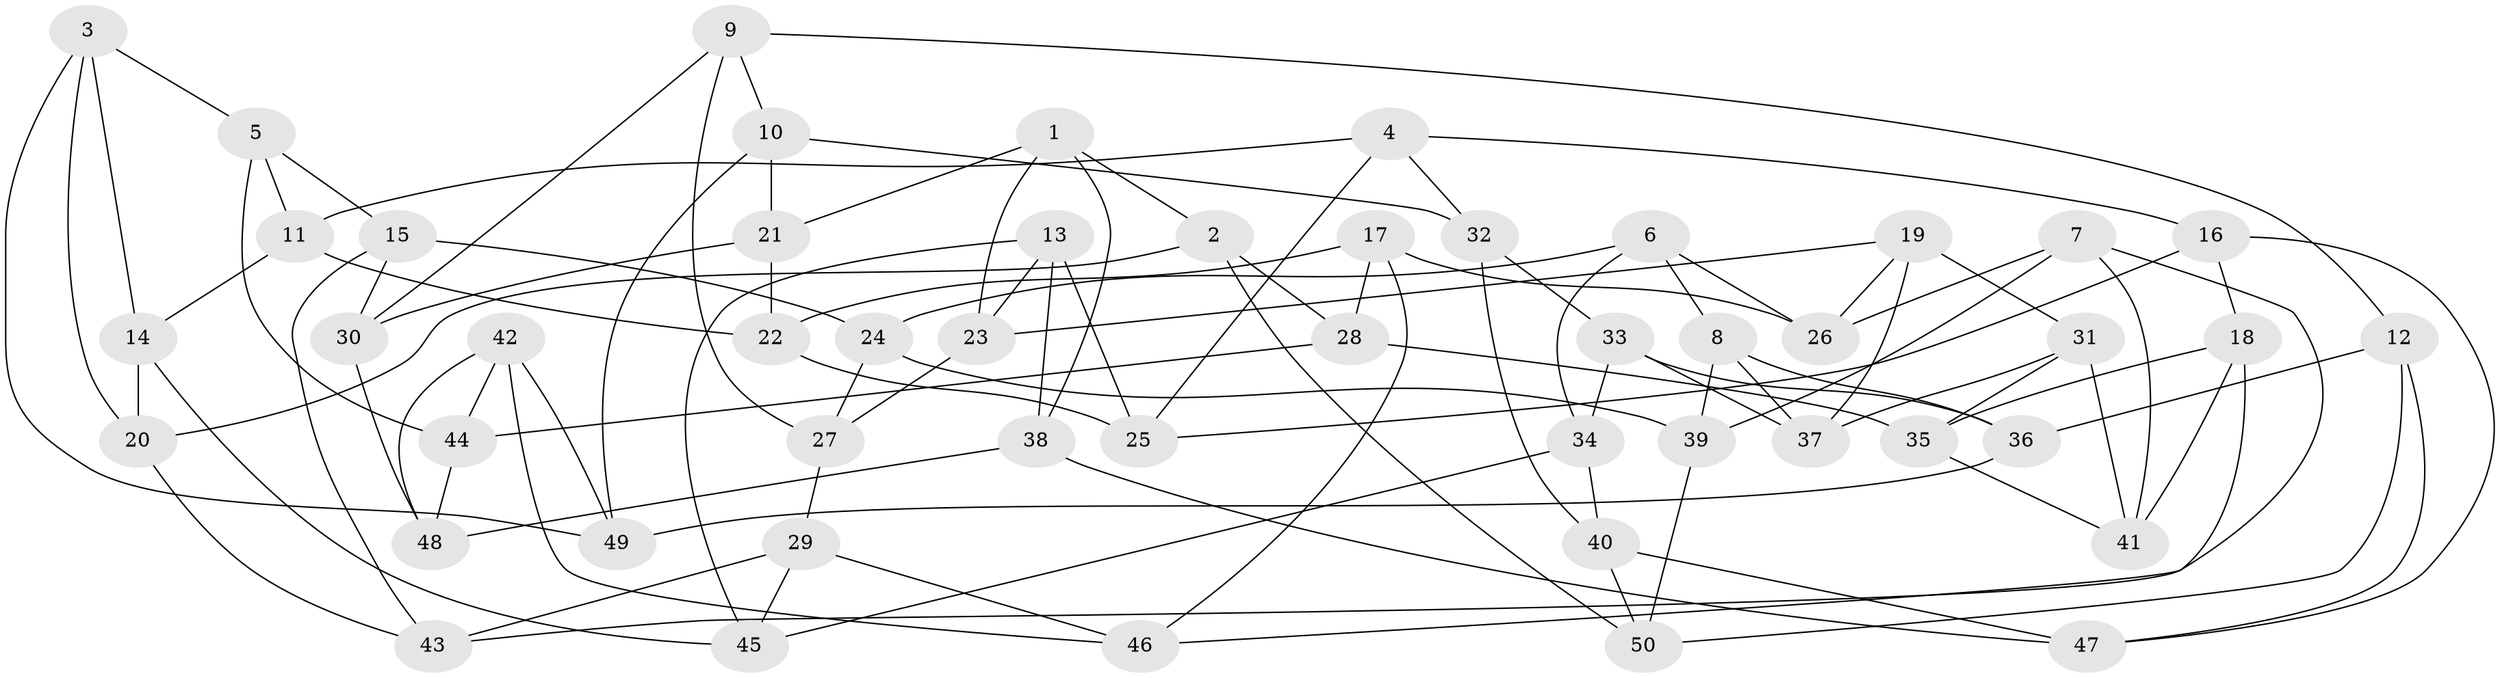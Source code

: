 // coarse degree distribution, {4: 0.27586206896551724, 6: 0.5172413793103449, 5: 0.20689655172413793}
// Generated by graph-tools (version 1.1) at 2025/24/03/03/25 07:24:29]
// undirected, 50 vertices, 100 edges
graph export_dot {
graph [start="1"]
  node [color=gray90,style=filled];
  1;
  2;
  3;
  4;
  5;
  6;
  7;
  8;
  9;
  10;
  11;
  12;
  13;
  14;
  15;
  16;
  17;
  18;
  19;
  20;
  21;
  22;
  23;
  24;
  25;
  26;
  27;
  28;
  29;
  30;
  31;
  32;
  33;
  34;
  35;
  36;
  37;
  38;
  39;
  40;
  41;
  42;
  43;
  44;
  45;
  46;
  47;
  48;
  49;
  50;
  1 -- 38;
  1 -- 2;
  1 -- 21;
  1 -- 23;
  2 -- 20;
  2 -- 28;
  2 -- 50;
  3 -- 49;
  3 -- 5;
  3 -- 20;
  3 -- 14;
  4 -- 16;
  4 -- 25;
  4 -- 32;
  4 -- 11;
  5 -- 15;
  5 -- 44;
  5 -- 11;
  6 -- 26;
  6 -- 34;
  6 -- 8;
  6 -- 24;
  7 -- 43;
  7 -- 39;
  7 -- 26;
  7 -- 41;
  8 -- 37;
  8 -- 39;
  8 -- 36;
  9 -- 12;
  9 -- 30;
  9 -- 10;
  9 -- 27;
  10 -- 32;
  10 -- 21;
  10 -- 49;
  11 -- 22;
  11 -- 14;
  12 -- 36;
  12 -- 47;
  12 -- 50;
  13 -- 38;
  13 -- 25;
  13 -- 23;
  13 -- 45;
  14 -- 20;
  14 -- 45;
  15 -- 43;
  15 -- 24;
  15 -- 30;
  16 -- 47;
  16 -- 18;
  16 -- 25;
  17 -- 26;
  17 -- 28;
  17 -- 22;
  17 -- 46;
  18 -- 46;
  18 -- 35;
  18 -- 41;
  19 -- 23;
  19 -- 37;
  19 -- 26;
  19 -- 31;
  20 -- 43;
  21 -- 22;
  21 -- 30;
  22 -- 25;
  23 -- 27;
  24 -- 27;
  24 -- 39;
  27 -- 29;
  28 -- 35;
  28 -- 44;
  29 -- 43;
  29 -- 46;
  29 -- 45;
  30 -- 48;
  31 -- 37;
  31 -- 35;
  31 -- 41;
  32 -- 33;
  32 -- 40;
  33 -- 36;
  33 -- 34;
  33 -- 37;
  34 -- 40;
  34 -- 45;
  35 -- 41;
  36 -- 49;
  38 -- 47;
  38 -- 48;
  39 -- 50;
  40 -- 47;
  40 -- 50;
  42 -- 44;
  42 -- 48;
  42 -- 49;
  42 -- 46;
  44 -- 48;
}

